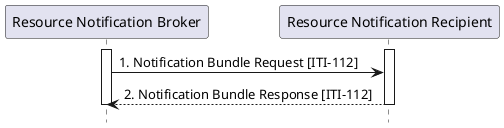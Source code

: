 @startuml
hide footbox

participant "Resource Notification Broker" as Broker
participant "Resource Notification Recipient" as Recipient
activate Broker
activate Recipient
Broker -> Recipient : 1. Notification Bundle Request [ITI-112]
Recipient --> Broker : 2. Notification Bundle Response [ITI-112]
deactivate Recipient
deactivate Broker


@enduml
